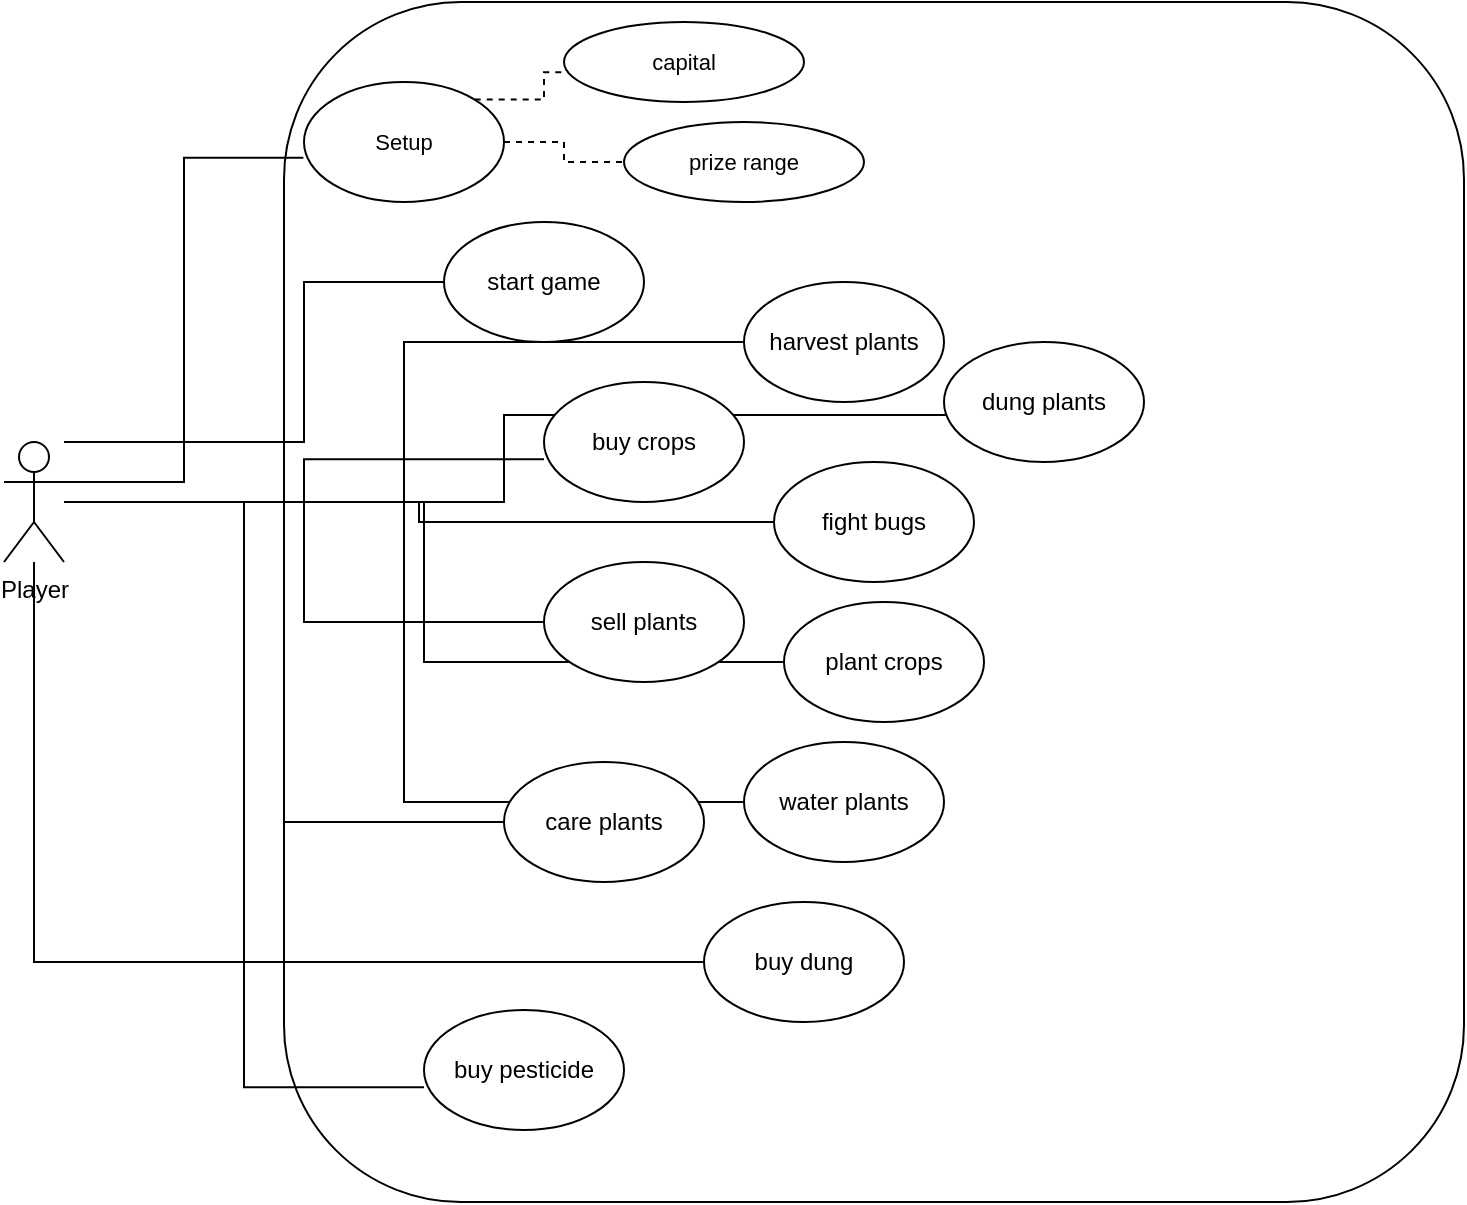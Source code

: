 <mxfile version="20.0.4" type="device"><diagram id="HvonAPZ5gY3nW37YK994" name="Page-1"><mxGraphModel dx="981" dy="499" grid="1" gridSize="10" guides="1" tooltips="1" connect="1" arrows="1" fold="1" page="1" pageScale="1" pageWidth="827" pageHeight="1169" math="0" shadow="0"><root><mxCell id="0"/><mxCell id="1" parent="0"/><mxCell id="aNsRNDWrtvqgxwPpnFLq-2" value="" style="rounded=1;whiteSpace=wrap;html=1;" vertex="1" parent="1"><mxGeometry x="170" y="20" width="590" height="600" as="geometry"/></mxCell><mxCell id="aNsRNDWrtvqgxwPpnFLq-12" style="edgeStyle=orthogonalEdgeStyle;rounded=0;orthogonalLoop=1;jettySize=auto;html=1;exitX=1;exitY=0.333;exitDx=0;exitDy=0;exitPerimeter=0;fontSize=11;entryX=-0.003;entryY=0.632;entryDx=0;entryDy=0;entryPerimeter=0;endArrow=none;endFill=0;" edge="1" parent="1" source="aNsRNDWrtvqgxwPpnFLq-1" target="aNsRNDWrtvqgxwPpnFLq-3"><mxGeometry relative="1" as="geometry"/></mxCell><mxCell id="aNsRNDWrtvqgxwPpnFLq-16" style="edgeStyle=orthogonalEdgeStyle;rounded=0;orthogonalLoop=1;jettySize=auto;html=1;fontSize=11;endArrow=none;endFill=0;" edge="1" parent="1" source="aNsRNDWrtvqgxwPpnFLq-1" target="aNsRNDWrtvqgxwPpnFLq-15"><mxGeometry relative="1" as="geometry"><Array as="points"><mxPoint x="180" y="240"/></Array></mxGeometry></mxCell><mxCell id="aNsRNDWrtvqgxwPpnFLq-18" style="edgeStyle=orthogonalEdgeStyle;rounded=0;orthogonalLoop=1;jettySize=auto;html=1;entryX=0;entryY=0.643;entryDx=0;entryDy=0;entryPerimeter=0;fontSize=11;endArrow=none;endFill=0;" edge="1" parent="1" source="aNsRNDWrtvqgxwPpnFLq-1" target="aNsRNDWrtvqgxwPpnFLq-17"><mxGeometry relative="1" as="geometry"/></mxCell><mxCell id="aNsRNDWrtvqgxwPpnFLq-23" style="edgeStyle=orthogonalEdgeStyle;rounded=0;orthogonalLoop=1;jettySize=auto;html=1;fontSize=11;endArrow=none;endFill=0;entryX=0;entryY=0.5;entryDx=0;entryDy=0;" edge="1" parent="1" source="aNsRNDWrtvqgxwPpnFLq-1" target="aNsRNDWrtvqgxwPpnFLq-19"><mxGeometry relative="1" as="geometry"/></mxCell><mxCell id="aNsRNDWrtvqgxwPpnFLq-24" style="edgeStyle=orthogonalEdgeStyle;rounded=0;orthogonalLoop=1;jettySize=auto;html=1;entryX=0;entryY=0.5;entryDx=0;entryDy=0;fontSize=11;endArrow=none;endFill=0;" edge="1" parent="1" source="aNsRNDWrtvqgxwPpnFLq-1" target="aNsRNDWrtvqgxwPpnFLq-21"><mxGeometry relative="1" as="geometry"/></mxCell><mxCell id="aNsRNDWrtvqgxwPpnFLq-25" style="edgeStyle=orthogonalEdgeStyle;rounded=0;orthogonalLoop=1;jettySize=auto;html=1;entryX=0;entryY=0.643;entryDx=0;entryDy=0;entryPerimeter=0;fontSize=11;endArrow=none;endFill=0;" edge="1" parent="1" source="aNsRNDWrtvqgxwPpnFLq-1" target="aNsRNDWrtvqgxwPpnFLq-22"><mxGeometry relative="1" as="geometry"/></mxCell><mxCell id="aNsRNDWrtvqgxwPpnFLq-33" style="edgeStyle=orthogonalEdgeStyle;rounded=0;orthogonalLoop=1;jettySize=auto;html=1;entryX=0.018;entryY=0.609;entryDx=0;entryDy=0;entryPerimeter=0;fontSize=11;endArrow=none;endFill=0;" edge="1" parent="1" source="aNsRNDWrtvqgxwPpnFLq-1" target="aNsRNDWrtvqgxwPpnFLq-32"><mxGeometry relative="1" as="geometry"/></mxCell><mxCell id="aNsRNDWrtvqgxwPpnFLq-34" style="edgeStyle=orthogonalEdgeStyle;rounded=0;orthogonalLoop=1;jettySize=auto;html=1;entryX=0;entryY=0.5;entryDx=0;entryDy=0;fontSize=11;endArrow=none;endFill=0;" edge="1" parent="1" source="aNsRNDWrtvqgxwPpnFLq-1" target="aNsRNDWrtvqgxwPpnFLq-31"><mxGeometry relative="1" as="geometry"/></mxCell><mxCell id="aNsRNDWrtvqgxwPpnFLq-35" style="edgeStyle=orthogonalEdgeStyle;rounded=0;orthogonalLoop=1;jettySize=auto;html=1;fontSize=11;endArrow=none;endFill=0;" edge="1" parent="1" source="aNsRNDWrtvqgxwPpnFLq-1" target="aNsRNDWrtvqgxwPpnFLq-30"><mxGeometry relative="1" as="geometry"/></mxCell><mxCell id="aNsRNDWrtvqgxwPpnFLq-36" style="edgeStyle=orthogonalEdgeStyle;rounded=0;orthogonalLoop=1;jettySize=auto;html=1;entryX=0;entryY=0.5;entryDx=0;entryDy=0;fontSize=11;endArrow=none;endFill=0;" edge="1" parent="1" source="aNsRNDWrtvqgxwPpnFLq-1" target="aNsRNDWrtvqgxwPpnFLq-28"><mxGeometry relative="1" as="geometry"/></mxCell><mxCell id="aNsRNDWrtvqgxwPpnFLq-37" style="edgeStyle=orthogonalEdgeStyle;rounded=0;orthogonalLoop=1;jettySize=auto;html=1;entryX=0;entryY=0.5;entryDx=0;entryDy=0;fontSize=11;endArrow=none;endFill=0;" edge="1" parent="1" source="aNsRNDWrtvqgxwPpnFLq-1" target="aNsRNDWrtvqgxwPpnFLq-29"><mxGeometry relative="1" as="geometry"/></mxCell><mxCell id="aNsRNDWrtvqgxwPpnFLq-1" value="&lt;div&gt;Player&lt;/div&gt;" style="shape=umlActor;verticalLabelPosition=bottom;verticalAlign=top;html=1;outlineConnect=0;" vertex="1" parent="1"><mxGeometry x="30" y="240" width="30" height="60" as="geometry"/></mxCell><mxCell id="aNsRNDWrtvqgxwPpnFLq-8" style="edgeStyle=orthogonalEdgeStyle;rounded=0;orthogonalLoop=1;jettySize=auto;html=1;fontSize=11;endArrow=none;endFill=0;dashed=1;" edge="1" parent="1" source="aNsRNDWrtvqgxwPpnFLq-3" target="aNsRNDWrtvqgxwPpnFLq-7"><mxGeometry relative="1" as="geometry"/></mxCell><mxCell id="aNsRNDWrtvqgxwPpnFLq-9" style="edgeStyle=orthogonalEdgeStyle;rounded=0;orthogonalLoop=1;jettySize=auto;html=1;entryX=0.03;entryY=0.628;entryDx=0;entryDy=0;fontSize=11;entryPerimeter=0;exitX=1;exitY=0;exitDx=0;exitDy=0;endArrow=none;endFill=0;dashed=1;" edge="1" parent="1" source="aNsRNDWrtvqgxwPpnFLq-3" target="aNsRNDWrtvqgxwPpnFLq-5"><mxGeometry relative="1" as="geometry"/></mxCell><mxCell id="aNsRNDWrtvqgxwPpnFLq-3" value="&lt;div style=&quot;font-size: 11px;&quot;&gt;&lt;font style=&quot;font-size: 11px;&quot;&gt;Setup&lt;/font&gt;&lt;/div&gt;" style="ellipse;whiteSpace=wrap;html=1;" vertex="1" parent="1"><mxGeometry x="180" y="60" width="100" height="60" as="geometry"/></mxCell><mxCell id="aNsRNDWrtvqgxwPpnFLq-5" value="capital" style="ellipse;whiteSpace=wrap;html=1;fontSize=11;" vertex="1" parent="1"><mxGeometry x="310" y="30" width="120" height="40" as="geometry"/></mxCell><mxCell id="aNsRNDWrtvqgxwPpnFLq-7" value="prize range" style="ellipse;whiteSpace=wrap;html=1;fontSize=11;" vertex="1" parent="1"><mxGeometry x="340" y="80" width="120" height="40" as="geometry"/></mxCell><mxCell id="aNsRNDWrtvqgxwPpnFLq-15" value="start game" style="ellipse;whiteSpace=wrap;html=1;" vertex="1" parent="1"><mxGeometry x="250" y="130" width="100" height="60" as="geometry"/></mxCell><mxCell id="aNsRNDWrtvqgxwPpnFLq-17" value="buy crops" style="ellipse;whiteSpace=wrap;html=1;" vertex="1" parent="1"><mxGeometry x="300" y="210" width="100" height="60" as="geometry"/></mxCell><mxCell id="aNsRNDWrtvqgxwPpnFLq-19" value="sell plants" style="ellipse;whiteSpace=wrap;html=1;" vertex="1" parent="1"><mxGeometry x="300" y="300" width="100" height="60" as="geometry"/></mxCell><mxCell id="aNsRNDWrtvqgxwPpnFLq-21" value="care plants" style="ellipse;whiteSpace=wrap;html=1;" vertex="1" parent="1"><mxGeometry x="280" y="400" width="100" height="60" as="geometry"/></mxCell><mxCell id="aNsRNDWrtvqgxwPpnFLq-22" value="buy pesticide" style="ellipse;whiteSpace=wrap;html=1;" vertex="1" parent="1"><mxGeometry x="240" y="524" width="100" height="60" as="geometry"/></mxCell><mxCell id="aNsRNDWrtvqgxwPpnFLq-27" style="edgeStyle=orthogonalEdgeStyle;rounded=0;orthogonalLoop=1;jettySize=auto;html=1;fontSize=11;endArrow=none;endFill=0;" edge="1" parent="1" source="aNsRNDWrtvqgxwPpnFLq-26" target="aNsRNDWrtvqgxwPpnFLq-1"><mxGeometry relative="1" as="geometry"/></mxCell><mxCell id="aNsRNDWrtvqgxwPpnFLq-26" value="buy dung" style="ellipse;whiteSpace=wrap;html=1;" vertex="1" parent="1"><mxGeometry x="380" y="470" width="100" height="60" as="geometry"/></mxCell><mxCell id="aNsRNDWrtvqgxwPpnFLq-28" value="plant crops" style="ellipse;whiteSpace=wrap;html=1;" vertex="1" parent="1"><mxGeometry x="420" y="320" width="100" height="60" as="geometry"/></mxCell><mxCell id="aNsRNDWrtvqgxwPpnFLq-29" value="water plants" style="ellipse;whiteSpace=wrap;html=1;" vertex="1" parent="1"><mxGeometry x="400" y="390" width="100" height="60" as="geometry"/></mxCell><mxCell id="aNsRNDWrtvqgxwPpnFLq-30" value="&lt;div&gt;fight bugs&lt;/div&gt;" style="ellipse;whiteSpace=wrap;html=1;" vertex="1" parent="1"><mxGeometry x="415" y="250" width="100" height="60" as="geometry"/></mxCell><mxCell id="aNsRNDWrtvqgxwPpnFLq-31" value="harvest plants" style="ellipse;whiteSpace=wrap;html=1;" vertex="1" parent="1"><mxGeometry x="400" y="160" width="100" height="60" as="geometry"/></mxCell><mxCell id="aNsRNDWrtvqgxwPpnFLq-32" value="dung plants" style="ellipse;whiteSpace=wrap;html=1;" vertex="1" parent="1"><mxGeometry x="500" y="190" width="100" height="60" as="geometry"/></mxCell></root></mxGraphModel></diagram></mxfile>